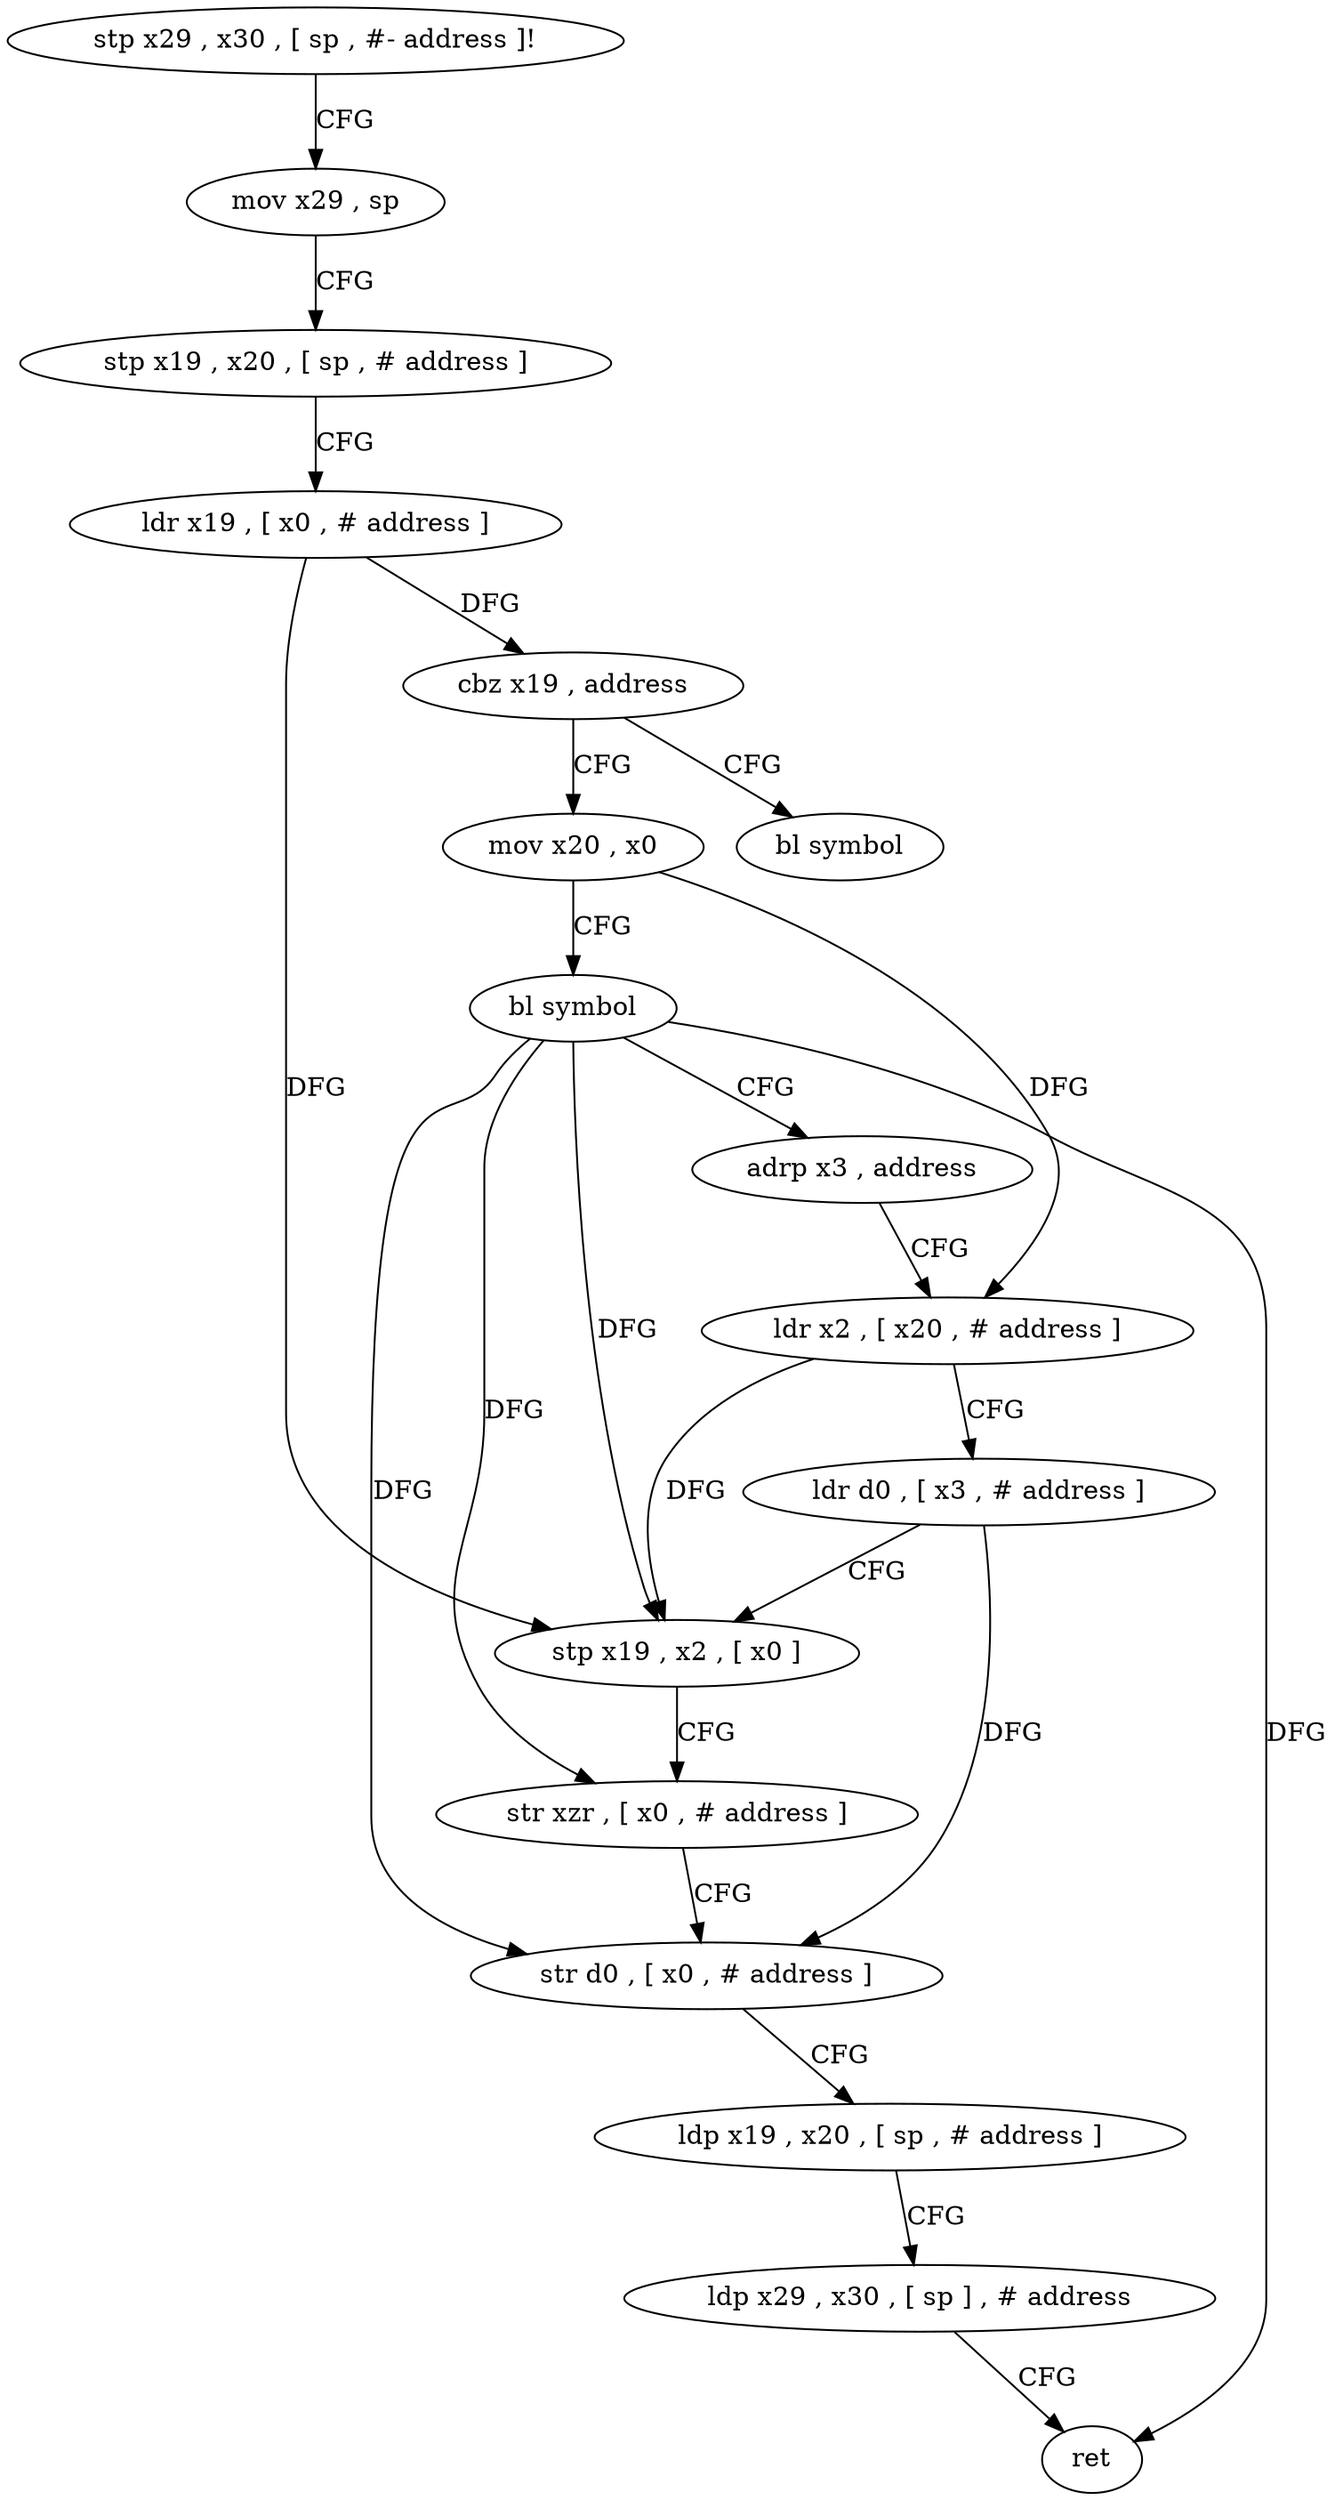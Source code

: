 digraph "func" {
"4242784" [label = "stp x29 , x30 , [ sp , #- address ]!" ]
"4242788" [label = "mov x29 , sp" ]
"4242792" [label = "stp x19 , x20 , [ sp , # address ]" ]
"4242796" [label = "ldr x19 , [ x0 , # address ]" ]
"4242800" [label = "cbz x19 , address" ]
"4242848" [label = "bl symbol" ]
"4242804" [label = "mov x20 , x0" ]
"4242808" [label = "bl symbol" ]
"4242812" [label = "adrp x3 , address" ]
"4242816" [label = "ldr x2 , [ x20 , # address ]" ]
"4242820" [label = "ldr d0 , [ x3 , # address ]" ]
"4242824" [label = "stp x19 , x2 , [ x0 ]" ]
"4242828" [label = "str xzr , [ x0 , # address ]" ]
"4242832" [label = "str d0 , [ x0 , # address ]" ]
"4242836" [label = "ldp x19 , x20 , [ sp , # address ]" ]
"4242840" [label = "ldp x29 , x30 , [ sp ] , # address" ]
"4242844" [label = "ret" ]
"4242784" -> "4242788" [ label = "CFG" ]
"4242788" -> "4242792" [ label = "CFG" ]
"4242792" -> "4242796" [ label = "CFG" ]
"4242796" -> "4242800" [ label = "DFG" ]
"4242796" -> "4242824" [ label = "DFG" ]
"4242800" -> "4242848" [ label = "CFG" ]
"4242800" -> "4242804" [ label = "CFG" ]
"4242804" -> "4242808" [ label = "CFG" ]
"4242804" -> "4242816" [ label = "DFG" ]
"4242808" -> "4242812" [ label = "CFG" ]
"4242808" -> "4242824" [ label = "DFG" ]
"4242808" -> "4242828" [ label = "DFG" ]
"4242808" -> "4242832" [ label = "DFG" ]
"4242808" -> "4242844" [ label = "DFG" ]
"4242812" -> "4242816" [ label = "CFG" ]
"4242816" -> "4242820" [ label = "CFG" ]
"4242816" -> "4242824" [ label = "DFG" ]
"4242820" -> "4242824" [ label = "CFG" ]
"4242820" -> "4242832" [ label = "DFG" ]
"4242824" -> "4242828" [ label = "CFG" ]
"4242828" -> "4242832" [ label = "CFG" ]
"4242832" -> "4242836" [ label = "CFG" ]
"4242836" -> "4242840" [ label = "CFG" ]
"4242840" -> "4242844" [ label = "CFG" ]
}
